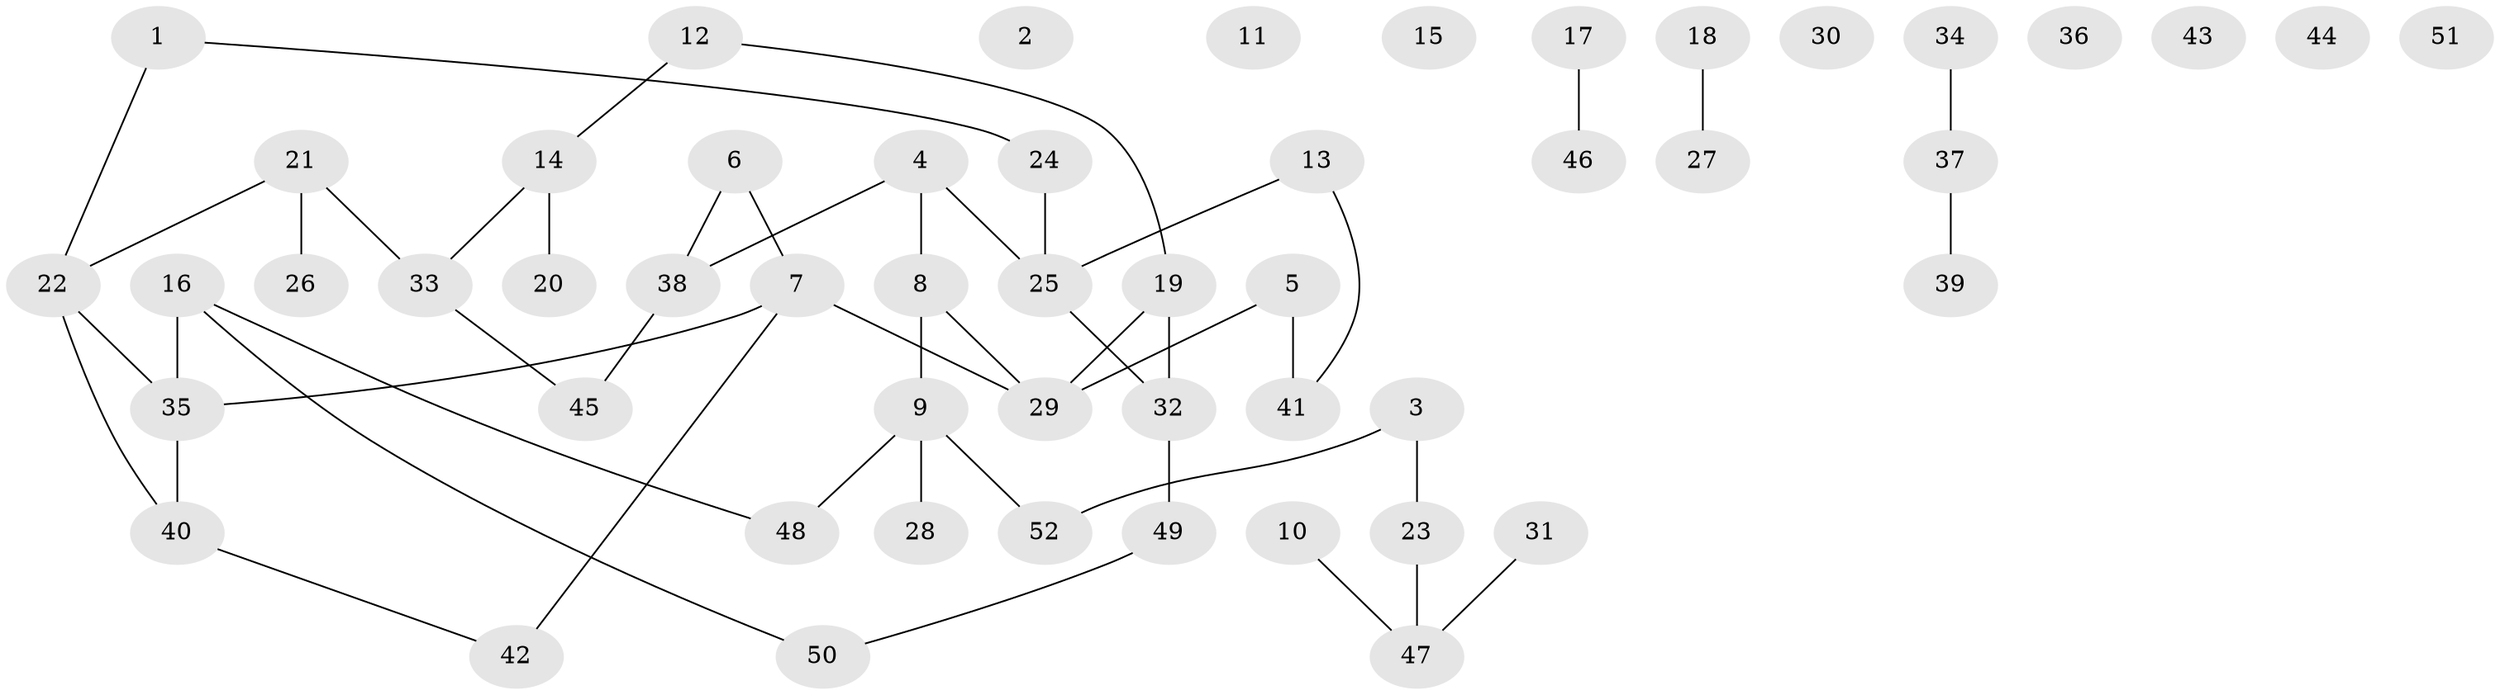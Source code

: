 // Generated by graph-tools (version 1.1) at 2025/25/03/09/25 03:25:24]
// undirected, 52 vertices, 50 edges
graph export_dot {
graph [start="1"]
  node [color=gray90,style=filled];
  1;
  2;
  3;
  4;
  5;
  6;
  7;
  8;
  9;
  10;
  11;
  12;
  13;
  14;
  15;
  16;
  17;
  18;
  19;
  20;
  21;
  22;
  23;
  24;
  25;
  26;
  27;
  28;
  29;
  30;
  31;
  32;
  33;
  34;
  35;
  36;
  37;
  38;
  39;
  40;
  41;
  42;
  43;
  44;
  45;
  46;
  47;
  48;
  49;
  50;
  51;
  52;
  1 -- 22;
  1 -- 24;
  3 -- 23;
  3 -- 52;
  4 -- 8;
  4 -- 25;
  4 -- 38;
  5 -- 29;
  5 -- 41;
  6 -- 7;
  6 -- 38;
  7 -- 29;
  7 -- 35;
  7 -- 42;
  8 -- 9;
  8 -- 29;
  9 -- 28;
  9 -- 48;
  9 -- 52;
  10 -- 47;
  12 -- 14;
  12 -- 19;
  13 -- 25;
  13 -- 41;
  14 -- 20;
  14 -- 33;
  16 -- 35;
  16 -- 48;
  16 -- 50;
  17 -- 46;
  18 -- 27;
  19 -- 29;
  19 -- 32;
  21 -- 22;
  21 -- 26;
  21 -- 33;
  22 -- 35;
  22 -- 40;
  23 -- 47;
  24 -- 25;
  25 -- 32;
  31 -- 47;
  32 -- 49;
  33 -- 45;
  34 -- 37;
  35 -- 40;
  37 -- 39;
  38 -- 45;
  40 -- 42;
  49 -- 50;
}

